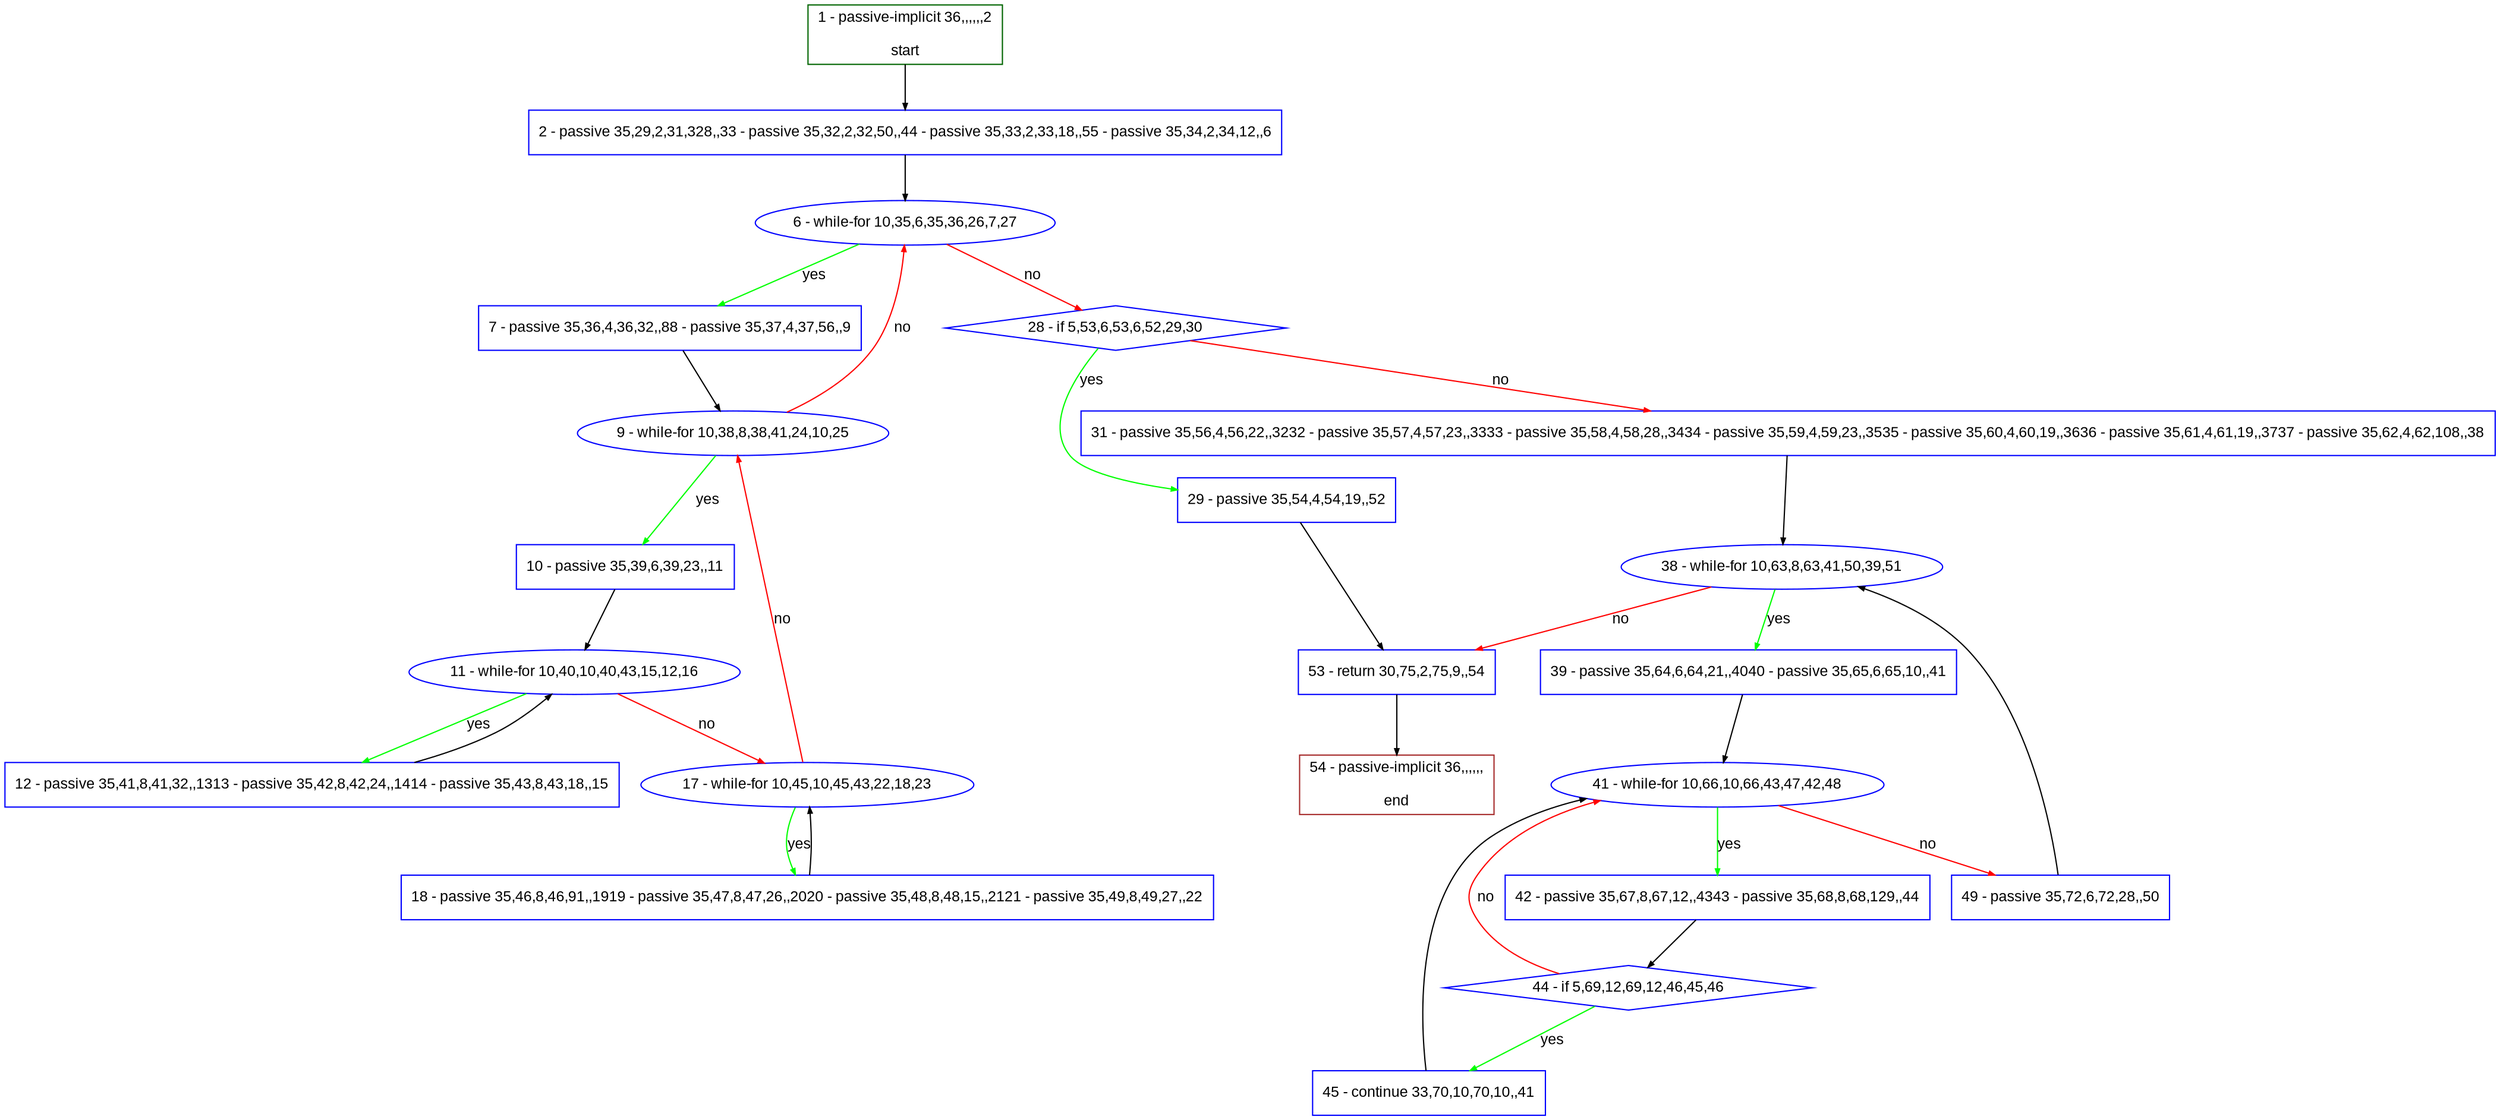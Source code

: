 digraph "" {
  graph [pack="true", label="", fontsize="12", packmode="clust", fontname="Arial", fillcolor="#FFFFCC", bgcolor="white", style="rounded,filled", compound="true"];
  node [node_initialized="no", label="", color="grey", fontsize="12", fillcolor="white", fontname="Arial", style="filled", shape="rectangle", compound="true", fixedsize="false"];
  edge [fontcolor="black", arrowhead="normal", arrowtail="none", arrowsize="0.5", ltail="", label="", color="black", fontsize="12", lhead="", fontname="Arial", dir="forward", compound="true"];
  __N1 [label="2 - passive 35,29,2,31,328,,33 - passive 35,32,2,32,50,,44 - passive 35,33,2,33,18,,55 - passive 35,34,2,34,12,,6", color="#0000ff", fillcolor="#ffffff", style="filled", shape="box"];
  __N2 [label="1 - passive-implicit 36,,,,,,2\n\nstart", color="#006400", fillcolor="#ffffff", style="filled", shape="box"];
  __N3 [label="6 - while-for 10,35,6,35,36,26,7,27", color="#0000ff", fillcolor="#ffffff", style="filled", shape="oval"];
  __N4 [label="7 - passive 35,36,4,36,32,,88 - passive 35,37,4,37,56,,9", color="#0000ff", fillcolor="#ffffff", style="filled", shape="box"];
  __N5 [label="28 - if 5,53,6,53,6,52,29,30", color="#0000ff", fillcolor="#ffffff", style="filled", shape="diamond"];
  __N6 [label="9 - while-for 10,38,8,38,41,24,10,25", color="#0000ff", fillcolor="#ffffff", style="filled", shape="oval"];
  __N7 [label="10 - passive 35,39,6,39,23,,11", color="#0000ff", fillcolor="#ffffff", style="filled", shape="box"];
  __N8 [label="11 - while-for 10,40,10,40,43,15,12,16", color="#0000ff", fillcolor="#ffffff", style="filled", shape="oval"];
  __N9 [label="12 - passive 35,41,8,41,32,,1313 - passive 35,42,8,42,24,,1414 - passive 35,43,8,43,18,,15", color="#0000ff", fillcolor="#ffffff", style="filled", shape="box"];
  __N10 [label="17 - while-for 10,45,10,45,43,22,18,23", color="#0000ff", fillcolor="#ffffff", style="filled", shape="oval"];
  __N11 [label="18 - passive 35,46,8,46,91,,1919 - passive 35,47,8,47,26,,2020 - passive 35,48,8,48,15,,2121 - passive 35,49,8,49,27,,22", color="#0000ff", fillcolor="#ffffff", style="filled", shape="box"];
  __N12 [label="29 - passive 35,54,4,54,19,,52", color="#0000ff", fillcolor="#ffffff", style="filled", shape="box"];
  __N13 [label="31 - passive 35,56,4,56,22,,3232 - passive 35,57,4,57,23,,3333 - passive 35,58,4,58,28,,3434 - passive 35,59,4,59,23,,3535 - passive 35,60,4,60,19,,3636 - passive 35,61,4,61,19,,3737 - passive 35,62,4,62,108,,38", color="#0000ff", fillcolor="#ffffff", style="filled", shape="box"];
  __N14 [label="53 - return 30,75,2,75,9,,54", color="#0000ff", fillcolor="#ffffff", style="filled", shape="box"];
  __N15 [label="38 - while-for 10,63,8,63,41,50,39,51", color="#0000ff", fillcolor="#ffffff", style="filled", shape="oval"];
  __N16 [label="39 - passive 35,64,6,64,21,,4040 - passive 35,65,6,65,10,,41", color="#0000ff", fillcolor="#ffffff", style="filled", shape="box"];
  __N17 [label="41 - while-for 10,66,10,66,43,47,42,48", color="#0000ff", fillcolor="#ffffff", style="filled", shape="oval"];
  __N18 [label="42 - passive 35,67,8,67,12,,4343 - passive 35,68,8,68,129,,44", color="#0000ff", fillcolor="#ffffff", style="filled", shape="box"];
  __N19 [label="49 - passive 35,72,6,72,28,,50", color="#0000ff", fillcolor="#ffffff", style="filled", shape="box"];
  __N20 [label="44 - if 5,69,12,69,12,46,45,46", color="#0000ff", fillcolor="#ffffff", style="filled", shape="diamond"];
  __N21 [label="45 - continue 33,70,10,70,10,,41", color="#0000ff", fillcolor="#ffffff", style="filled", shape="box"];
  __N22 [label="54 - passive-implicit 36,,,,,,\n\nend", color="#a52a2a", fillcolor="#ffffff", style="filled", shape="box"];
  __N2 -> __N1 [arrowhead="normal", arrowtail="none", color="#000000", label="", dir="forward"];
  __N1 -> __N3 [arrowhead="normal", arrowtail="none", color="#000000", label="", dir="forward"];
  __N3 -> __N4 [arrowhead="normal", arrowtail="none", color="#00ff00", label="yes", dir="forward"];
  __N3 -> __N5 [arrowhead="normal", arrowtail="none", color="#ff0000", label="no", dir="forward"];
  __N4 -> __N6 [arrowhead="normal", arrowtail="none", color="#000000", label="", dir="forward"];
  __N6 -> __N3 [arrowhead="normal", arrowtail="none", color="#ff0000", label="no", dir="forward"];
  __N6 -> __N7 [arrowhead="normal", arrowtail="none", color="#00ff00", label="yes", dir="forward"];
  __N7 -> __N8 [arrowhead="normal", arrowtail="none", color="#000000", label="", dir="forward"];
  __N8 -> __N9 [arrowhead="normal", arrowtail="none", color="#00ff00", label="yes", dir="forward"];
  __N9 -> __N8 [arrowhead="normal", arrowtail="none", color="#000000", label="", dir="forward"];
  __N8 -> __N10 [arrowhead="normal", arrowtail="none", color="#ff0000", label="no", dir="forward"];
  __N10 -> __N6 [arrowhead="normal", arrowtail="none", color="#ff0000", label="no", dir="forward"];
  __N10 -> __N11 [arrowhead="normal", arrowtail="none", color="#00ff00", label="yes", dir="forward"];
  __N11 -> __N10 [arrowhead="normal", arrowtail="none", color="#000000", label="", dir="forward"];
  __N5 -> __N12 [arrowhead="normal", arrowtail="none", color="#00ff00", label="yes", dir="forward"];
  __N5 -> __N13 [arrowhead="normal", arrowtail="none", color="#ff0000", label="no", dir="forward"];
  __N12 -> __N14 [arrowhead="normal", arrowtail="none", color="#000000", label="", dir="forward"];
  __N13 -> __N15 [arrowhead="normal", arrowtail="none", color="#000000", label="", dir="forward"];
  __N15 -> __N16 [arrowhead="normal", arrowtail="none", color="#00ff00", label="yes", dir="forward"];
  __N15 -> __N14 [arrowhead="normal", arrowtail="none", color="#ff0000", label="no", dir="forward"];
  __N16 -> __N17 [arrowhead="normal", arrowtail="none", color="#000000", label="", dir="forward"];
  __N17 -> __N18 [arrowhead="normal", arrowtail="none", color="#00ff00", label="yes", dir="forward"];
  __N17 -> __N19 [arrowhead="normal", arrowtail="none", color="#ff0000", label="no", dir="forward"];
  __N18 -> __N20 [arrowhead="normal", arrowtail="none", color="#000000", label="", dir="forward"];
  __N20 -> __N17 [arrowhead="normal", arrowtail="none", color="#ff0000", label="no", dir="forward"];
  __N20 -> __N21 [arrowhead="normal", arrowtail="none", color="#00ff00", label="yes", dir="forward"];
  __N21 -> __N17 [arrowhead="normal", arrowtail="none", color="#000000", label="", dir="forward"];
  __N19 -> __N15 [arrowhead="normal", arrowtail="none", color="#000000", label="", dir="forward"];
  __N14 -> __N22 [arrowhead="normal", arrowtail="none", color="#000000", label="", dir="forward"];
}
